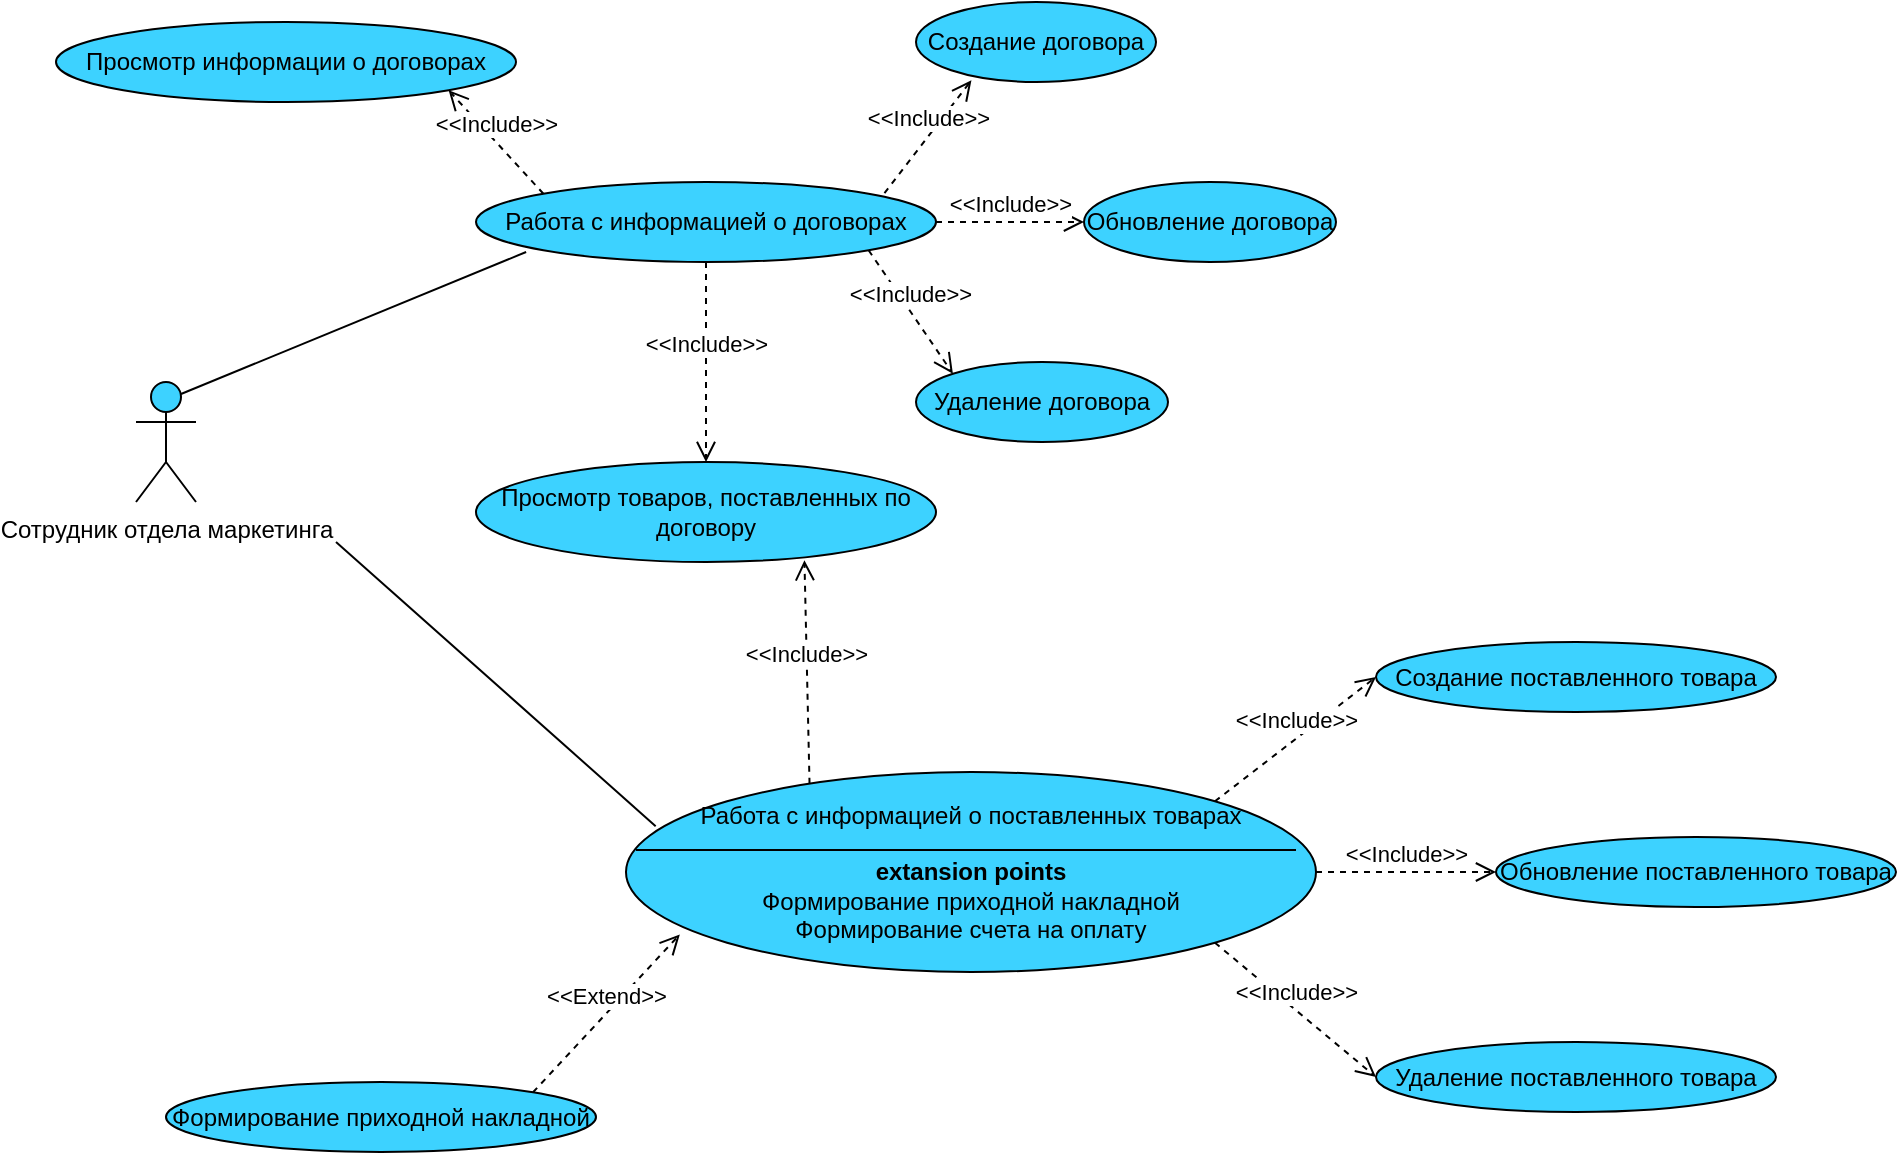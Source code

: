 <mxfile version="20.6.0" type="device"><diagram id="DX90fDWYa09Hr8au8iFd" name="Страница 1"><mxGraphModel dx="1887" dy="855" grid="1" gridSize="10" guides="1" tooltips="1" connect="1" arrows="1" fold="1" page="1" pageScale="1" pageWidth="827" pageHeight="1169" math="0" shadow="0"><root><mxCell id="0"/><mxCell id="1" parent="0"/><mxCell id="32h_xJURxXe-jBE7Moth-1" value="Сотрудник отдела маркетинга" style="shape=umlActor;verticalLabelPosition=bottom;verticalAlign=top;html=1;outlineConnect=0;fillColor=#3DD2FF;" parent="1" vertex="1"><mxGeometry x="-180" y="290" width="30" height="60" as="geometry"/></mxCell><mxCell id="32h_xJURxXe-jBE7Moth-2" value="Работа с информацией о договорах" style="ellipse;whiteSpace=wrap;html=1;fillColor=#3DD2FF;" parent="1" vertex="1"><mxGeometry x="-10" y="190" width="230" height="40" as="geometry"/></mxCell><mxCell id="32h_xJURxXe-jBE7Moth-3" value="" style="endArrow=none;html=1;rounded=0;exitX=0.75;exitY=0.1;exitDx=0;exitDy=0;exitPerimeter=0;entryX=0.109;entryY=0.875;entryDx=0;entryDy=0;entryPerimeter=0;" parent="1" source="32h_xJURxXe-jBE7Moth-1" target="32h_xJURxXe-jBE7Moth-2" edge="1"><mxGeometry width="50" height="50" relative="1" as="geometry"><mxPoint x="170" y="440" as="sourcePoint"/><mxPoint x="220" y="390" as="targetPoint"/></mxGeometry></mxCell><mxCell id="32h_xJURxXe-jBE7Moth-27" value="&amp;lt;&amp;lt;Extend&amp;gt;&amp;gt;" style="html=1;verticalAlign=bottom;endArrow=open;dashed=1;endSize=8;rounded=0;exitX=1;exitY=0;exitDx=0;exitDy=0;entryX=0.078;entryY=0.812;entryDx=0;entryDy=0;entryPerimeter=0;" parent="1" source="rXTW9czDb5kcahQantXM-20" target="rXTW9czDb5kcahQantXM-11" edge="1"><mxGeometry relative="1" as="geometry"><mxPoint x="418.852" y="794.247" as="sourcePoint"/><mxPoint x="135" y="740" as="targetPoint"/></mxGeometry></mxCell><mxCell id="rXTW9czDb5kcahQantXM-1" value="Просмотр информации о договорах" style="ellipse;whiteSpace=wrap;html=1;fillColor=#3DD2FF;" vertex="1" parent="1"><mxGeometry x="-220" y="110" width="230" height="40" as="geometry"/></mxCell><mxCell id="rXTW9czDb5kcahQantXM-2" value="&amp;lt;&amp;lt;Include&amp;gt;&amp;gt;" style="html=1;verticalAlign=bottom;endArrow=open;dashed=1;endSize=8;rounded=0;exitX=0;exitY=0;exitDx=0;exitDy=0;entryX=1;entryY=1;entryDx=0;entryDy=0;" edge="1" parent="1" source="32h_xJURxXe-jBE7Moth-2" target="rXTW9czDb5kcahQantXM-1"><mxGeometry relative="1" as="geometry"><mxPoint x="166.004" y="465.804" as="sourcePoint"/><mxPoint x="228.872" y="375.146" as="targetPoint"/></mxGeometry></mxCell><mxCell id="rXTW9czDb5kcahQantXM-3" value="Создание договора" style="ellipse;whiteSpace=wrap;html=1;fillColor=#3DD2FF;" vertex="1" parent="1"><mxGeometry x="210" y="100" width="120" height="40" as="geometry"/></mxCell><mxCell id="rXTW9czDb5kcahQantXM-4" value="Обновление договора" style="ellipse;whiteSpace=wrap;html=1;fillColor=#3DD2FF;" vertex="1" parent="1"><mxGeometry x="294" y="190" width="126" height="40" as="geometry"/></mxCell><mxCell id="rXTW9czDb5kcahQantXM-5" value="Удаление договора" style="ellipse;whiteSpace=wrap;html=1;fillColor=#3DD2FF;" vertex="1" parent="1"><mxGeometry x="210" y="280" width="126" height="40" as="geometry"/></mxCell><mxCell id="rXTW9czDb5kcahQantXM-6" value="&amp;lt;&amp;lt;Include&amp;gt;&amp;gt;" style="html=1;verticalAlign=bottom;endArrow=open;dashed=1;endSize=8;rounded=0;exitX=0.888;exitY=0.14;exitDx=0;exitDy=0;entryX=0.231;entryY=0.978;entryDx=0;entryDy=0;entryPerimeter=0;exitPerimeter=0;" edge="1" parent="1" source="32h_xJURxXe-jBE7Moth-2" target="rXTW9czDb5kcahQantXM-3"><mxGeometry relative="1" as="geometry"><mxPoint x="33.996" y="205.804" as="sourcePoint"/><mxPoint x="-13.996" y="154.196" as="targetPoint"/></mxGeometry></mxCell><mxCell id="rXTW9czDb5kcahQantXM-7" value="&amp;lt;&amp;lt;Include&amp;gt;&amp;gt;" style="html=1;verticalAlign=bottom;endArrow=open;dashed=1;endSize=8;rounded=0;exitX=1;exitY=0.5;exitDx=0;exitDy=0;entryX=0;entryY=0.5;entryDx=0;entryDy=0;" edge="1" parent="1" source="32h_xJURxXe-jBE7Moth-2" target="rXTW9czDb5kcahQantXM-4"><mxGeometry relative="1" as="geometry"><mxPoint x="204.24" y="205.6" as="sourcePoint"/><mxPoint x="247.72" y="149.12" as="targetPoint"/></mxGeometry></mxCell><mxCell id="rXTW9czDb5kcahQantXM-8" value="&amp;lt;&amp;lt;Include&amp;gt;&amp;gt;" style="html=1;verticalAlign=bottom;endArrow=open;dashed=1;endSize=8;rounded=0;exitX=1;exitY=1;exitDx=0;exitDy=0;entryX=0;entryY=0;entryDx=0;entryDy=0;" edge="1" parent="1" source="32h_xJURxXe-jBE7Moth-2" target="rXTW9czDb5kcahQantXM-5"><mxGeometry relative="1" as="geometry"><mxPoint x="230.0" y="220" as="sourcePoint"/><mxPoint x="304.0" y="220" as="targetPoint"/></mxGeometry></mxCell><mxCell id="rXTW9czDb5kcahQantXM-9" value="Просмотр товаров, поставленных по договору" style="ellipse;whiteSpace=wrap;html=1;fillColor=#3DD2FF;" vertex="1" parent="1"><mxGeometry x="-10" y="330" width="230" height="50" as="geometry"/></mxCell><mxCell id="rXTW9czDb5kcahQantXM-10" value="&amp;lt;&amp;lt;Include&amp;gt;&amp;gt;" style="html=1;verticalAlign=bottom;endArrow=open;dashed=1;endSize=8;rounded=0;exitX=0.5;exitY=1;exitDx=0;exitDy=0;entryX=0.5;entryY=0;entryDx=0;entryDy=0;" edge="1" parent="1" source="32h_xJURxXe-jBE7Moth-2" target="rXTW9czDb5kcahQantXM-9"><mxGeometry relative="1" as="geometry"><mxPoint x="196.004" y="234.196" as="sourcePoint"/><mxPoint x="238.683" y="295.785" as="targetPoint"/></mxGeometry></mxCell><mxCell id="rXTW9czDb5kcahQantXM-11" value="Работа с информацией о поставленных товарах&lt;br&gt;&lt;br&gt;&lt;b&gt;extansion points&lt;/b&gt;&lt;br&gt;Формирование приходной накладной&lt;br&gt;Формирование счета на оплату" style="ellipse;whiteSpace=wrap;html=1;fillColor=#3DD2FF;" vertex="1" parent="1"><mxGeometry x="65" y="485" width="345" height="100" as="geometry"/></mxCell><mxCell id="rXTW9czDb5kcahQantXM-14" value="&amp;lt;&amp;lt;Include&amp;gt;&amp;gt;" style="html=1;verticalAlign=bottom;endArrow=open;dashed=1;endSize=8;rounded=0;exitX=0.266;exitY=0.059;exitDx=0;exitDy=0;exitPerimeter=0;entryX=0.714;entryY=0.982;entryDx=0;entryDy=0;entryPerimeter=0;" edge="1" parent="1" source="rXTW9czDb5kcahQantXM-11" target="rXTW9czDb5kcahQantXM-9"><mxGeometry relative="1" as="geometry"><mxPoint x="115" y="240" as="sourcePoint"/><mxPoint x="152" y="370" as="targetPoint"/></mxGeometry></mxCell><mxCell id="rXTW9czDb5kcahQantXM-15" value="" style="endArrow=none;html=1;rounded=0;entryX=0.043;entryY=0.271;entryDx=0;entryDy=0;entryPerimeter=0;" edge="1" parent="1" target="rXTW9czDb5kcahQantXM-11"><mxGeometry width="50" height="50" relative="1" as="geometry"><mxPoint x="-80" y="370" as="sourcePoint"/><mxPoint x="25.07" y="235" as="targetPoint"/></mxGeometry></mxCell><mxCell id="rXTW9czDb5kcahQantXM-16" value="" style="line;strokeWidth=1;fillColor=none;align=left;verticalAlign=middle;spacingTop=-1;spacingLeft=3;spacingRight=3;rotatable=0;labelPosition=right;points=[];portConstraint=eastwest;strokeColor=inherit;" vertex="1" parent="1"><mxGeometry x="70" y="520" width="330" height="8" as="geometry"/></mxCell><mxCell id="rXTW9czDb5kcahQantXM-17" value="Создание поставленного товара" style="ellipse;whiteSpace=wrap;html=1;fillColor=#3DD2FF;" vertex="1" parent="1"><mxGeometry x="440" y="420" width="200" height="35" as="geometry"/></mxCell><mxCell id="rXTW9czDb5kcahQantXM-18" value="Обновление поставленного товара" style="ellipse;whiteSpace=wrap;html=1;fillColor=#3DD2FF;" vertex="1" parent="1"><mxGeometry x="500" y="517.5" width="200" height="35" as="geometry"/></mxCell><mxCell id="rXTW9czDb5kcahQantXM-19" value="Удаление поставленного товара" style="ellipse;whiteSpace=wrap;html=1;fillColor=#3DD2FF;" vertex="1" parent="1"><mxGeometry x="440" y="620" width="200" height="35" as="geometry"/></mxCell><mxCell id="rXTW9czDb5kcahQantXM-20" value="Формирование приходной накладной" style="ellipse;whiteSpace=wrap;html=1;fillColor=#3DD2FF;" vertex="1" parent="1"><mxGeometry x="-165" y="640" width="215" height="35" as="geometry"/></mxCell><mxCell id="rXTW9czDb5kcahQantXM-21" value="&amp;lt;&amp;lt;Include&amp;gt;&amp;gt;" style="html=1;verticalAlign=bottom;endArrow=open;dashed=1;endSize=8;rounded=0;entryX=0;entryY=0.5;entryDx=0;entryDy=0;exitX=1;exitY=0;exitDx=0;exitDy=0;" edge="1" parent="1" source="rXTW9czDb5kcahQantXM-11" target="rXTW9czDb5kcahQantXM-17"><mxGeometry relative="1" as="geometry"><mxPoint x="166.77" y="500.9" as="sourcePoint"/><mxPoint x="164.22" y="389.1" as="targetPoint"/></mxGeometry></mxCell><mxCell id="rXTW9czDb5kcahQantXM-22" value="&amp;lt;&amp;lt;Include&amp;gt;&amp;gt;" style="html=1;verticalAlign=bottom;endArrow=open;dashed=1;endSize=8;rounded=0;exitX=1;exitY=0.5;exitDx=0;exitDy=0;entryX=0;entryY=0.5;entryDx=0;entryDy=0;" edge="1" parent="1" source="rXTW9czDb5kcahQantXM-11" target="rXTW9czDb5kcahQantXM-18"><mxGeometry relative="1" as="geometry"><mxPoint x="369.936" y="509.779" as="sourcePoint"/><mxPoint x="459.4" y="453.835" as="targetPoint"/></mxGeometry></mxCell><mxCell id="rXTW9czDb5kcahQantXM-23" value="&amp;lt;&amp;lt;Include&amp;gt;&amp;gt;" style="html=1;verticalAlign=bottom;endArrow=open;dashed=1;endSize=8;rounded=0;exitX=1;exitY=1;exitDx=0;exitDy=0;entryX=0;entryY=0.5;entryDx=0;entryDy=0;" edge="1" parent="1" source="rXTW9czDb5kcahQantXM-11" target="rXTW9czDb5kcahQantXM-19"><mxGeometry relative="1" as="geometry"><mxPoint x="420.0" y="545" as="sourcePoint"/><mxPoint x="510" y="545" as="targetPoint"/></mxGeometry></mxCell></root></mxGraphModel></diagram></mxfile>